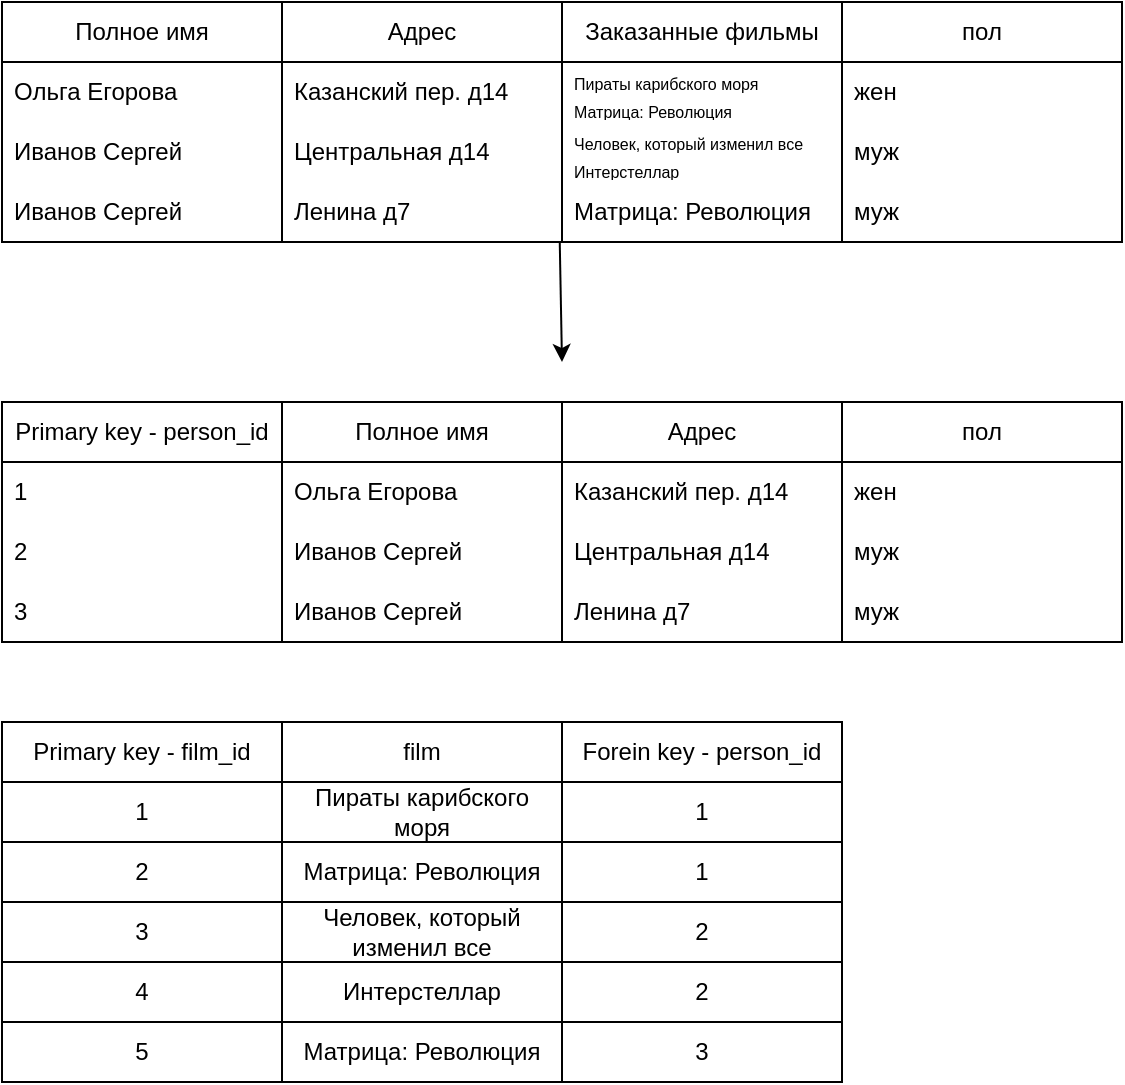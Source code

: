 <mxfile version="20.8.20" type="github">
  <diagram name="Страница 1" id="ECT2bGgJM-Gmpi0JQa7Y">
    <mxGraphModel dx="584" dy="624" grid="1" gridSize="10" guides="1" tooltips="1" connect="1" arrows="1" fold="1" page="1" pageScale="1" pageWidth="827" pageHeight="1169" math="0" shadow="0">
      <root>
        <mxCell id="0" />
        <mxCell id="1" parent="0" />
        <mxCell id="Xwbw-nOQQiD4Eeot0EQb-6" value="Полное имя" style="swimlane;fontStyle=0;childLayout=stackLayout;horizontal=1;startSize=30;horizontalStack=0;resizeParent=1;resizeParentMax=0;resizeLast=0;collapsible=1;marginBottom=0;whiteSpace=wrap;html=1;" vertex="1" parent="1">
          <mxGeometry x="180" y="240" width="140" height="120" as="geometry" />
        </mxCell>
        <mxCell id="Xwbw-nOQQiD4Eeot0EQb-7" value="Ольга Егорова" style="text;strokeColor=none;fillColor=none;align=left;verticalAlign=middle;spacingLeft=4;spacingRight=4;overflow=hidden;points=[[0,0.5],[1,0.5]];portConstraint=eastwest;rotatable=0;whiteSpace=wrap;html=1;" vertex="1" parent="Xwbw-nOQQiD4Eeot0EQb-6">
          <mxGeometry y="30" width="140" height="30" as="geometry" />
        </mxCell>
        <mxCell id="Xwbw-nOQQiD4Eeot0EQb-8" value="Иванов Сергей" style="text;strokeColor=none;fillColor=none;align=left;verticalAlign=middle;spacingLeft=4;spacingRight=4;overflow=hidden;points=[[0,0.5],[1,0.5]];portConstraint=eastwest;rotatable=0;whiteSpace=wrap;html=1;" vertex="1" parent="Xwbw-nOQQiD4Eeot0EQb-6">
          <mxGeometry y="60" width="140" height="30" as="geometry" />
        </mxCell>
        <mxCell id="Xwbw-nOQQiD4Eeot0EQb-9" value="Иванов Сергей" style="text;strokeColor=none;fillColor=none;align=left;verticalAlign=middle;spacingLeft=4;spacingRight=4;overflow=hidden;points=[[0,0.5],[1,0.5]];portConstraint=eastwest;rotatable=0;whiteSpace=wrap;html=1;" vertex="1" parent="Xwbw-nOQQiD4Eeot0EQb-6">
          <mxGeometry y="90" width="140" height="30" as="geometry" />
        </mxCell>
        <mxCell id="Xwbw-nOQQiD4Eeot0EQb-14" value="Адрес" style="swimlane;fontStyle=0;childLayout=stackLayout;horizontal=1;startSize=30;horizontalStack=0;resizeParent=1;resizeParentMax=0;resizeLast=0;collapsible=1;marginBottom=0;whiteSpace=wrap;html=1;" vertex="1" parent="1">
          <mxGeometry x="180" y="40" width="140" height="120" as="geometry" />
        </mxCell>
        <mxCell id="Xwbw-nOQQiD4Eeot0EQb-15" value="Казанский пер. д14" style="text;strokeColor=none;fillColor=none;align=left;verticalAlign=middle;spacingLeft=4;spacingRight=4;overflow=hidden;points=[[0,0.5],[1,0.5]];portConstraint=eastwest;rotatable=0;whiteSpace=wrap;html=1;" vertex="1" parent="Xwbw-nOQQiD4Eeot0EQb-14">
          <mxGeometry y="30" width="140" height="30" as="geometry" />
        </mxCell>
        <mxCell id="Xwbw-nOQQiD4Eeot0EQb-16" value="Центральная д14" style="text;strokeColor=none;fillColor=none;align=left;verticalAlign=middle;spacingLeft=4;spacingRight=4;overflow=hidden;points=[[0,0.5],[1,0.5]];portConstraint=eastwest;rotatable=0;whiteSpace=wrap;html=1;" vertex="1" parent="Xwbw-nOQQiD4Eeot0EQb-14">
          <mxGeometry y="60" width="140" height="30" as="geometry" />
        </mxCell>
        <mxCell id="Xwbw-nOQQiD4Eeot0EQb-17" value="Ленина д7" style="text;strokeColor=none;fillColor=none;align=left;verticalAlign=middle;spacingLeft=4;spacingRight=4;overflow=hidden;points=[[0,0.5],[1,0.5]];portConstraint=eastwest;rotatable=0;whiteSpace=wrap;html=1;" vertex="1" parent="Xwbw-nOQQiD4Eeot0EQb-14">
          <mxGeometry y="90" width="140" height="30" as="geometry" />
        </mxCell>
        <mxCell id="Xwbw-nOQQiD4Eeot0EQb-18" value="пол" style="swimlane;fontStyle=0;childLayout=stackLayout;horizontal=1;startSize=30;horizontalStack=0;resizeParent=1;resizeParentMax=0;resizeLast=0;collapsible=1;marginBottom=0;whiteSpace=wrap;html=1;" vertex="1" parent="1">
          <mxGeometry x="460" y="40" width="140" height="120" as="geometry" />
        </mxCell>
        <mxCell id="Xwbw-nOQQiD4Eeot0EQb-19" value="жен" style="text;strokeColor=none;fillColor=none;align=left;verticalAlign=middle;spacingLeft=4;spacingRight=4;overflow=hidden;points=[[0,0.5],[1,0.5]];portConstraint=eastwest;rotatable=0;whiteSpace=wrap;html=1;" vertex="1" parent="Xwbw-nOQQiD4Eeot0EQb-18">
          <mxGeometry y="30" width="140" height="30" as="geometry" />
        </mxCell>
        <mxCell id="Xwbw-nOQQiD4Eeot0EQb-20" value="муж" style="text;strokeColor=none;fillColor=none;align=left;verticalAlign=middle;spacingLeft=4;spacingRight=4;overflow=hidden;points=[[0,0.5],[1,0.5]];portConstraint=eastwest;rotatable=0;whiteSpace=wrap;html=1;" vertex="1" parent="Xwbw-nOQQiD4Eeot0EQb-18">
          <mxGeometry y="60" width="140" height="30" as="geometry" />
        </mxCell>
        <mxCell id="Xwbw-nOQQiD4Eeot0EQb-21" value="муж" style="text;strokeColor=none;fillColor=none;align=left;verticalAlign=middle;spacingLeft=4;spacingRight=4;overflow=hidden;points=[[0,0.5],[1,0.5]];portConstraint=eastwest;rotatable=0;whiteSpace=wrap;html=1;" vertex="1" parent="Xwbw-nOQQiD4Eeot0EQb-18">
          <mxGeometry y="90" width="140" height="30" as="geometry" />
        </mxCell>
        <mxCell id="Xwbw-nOQQiD4Eeot0EQb-22" value="Полное имя" style="swimlane;fontStyle=0;childLayout=stackLayout;horizontal=1;startSize=30;horizontalStack=0;resizeParent=1;resizeParentMax=0;resizeLast=0;collapsible=1;marginBottom=0;whiteSpace=wrap;html=1;" vertex="1" parent="1">
          <mxGeometry x="40" y="40" width="140" height="120" as="geometry" />
        </mxCell>
        <mxCell id="Xwbw-nOQQiD4Eeot0EQb-23" value="Ольга Егорова" style="text;strokeColor=none;fillColor=none;align=left;verticalAlign=middle;spacingLeft=4;spacingRight=4;overflow=hidden;points=[[0,0.5],[1,0.5]];portConstraint=eastwest;rotatable=0;whiteSpace=wrap;html=1;" vertex="1" parent="Xwbw-nOQQiD4Eeot0EQb-22">
          <mxGeometry y="30" width="140" height="30" as="geometry" />
        </mxCell>
        <mxCell id="Xwbw-nOQQiD4Eeot0EQb-24" value="Иванов Сергей" style="text;strokeColor=none;fillColor=none;align=left;verticalAlign=middle;spacingLeft=4;spacingRight=4;overflow=hidden;points=[[0,0.5],[1,0.5]];portConstraint=eastwest;rotatable=0;whiteSpace=wrap;html=1;" vertex="1" parent="Xwbw-nOQQiD4Eeot0EQb-22">
          <mxGeometry y="60" width="140" height="30" as="geometry" />
        </mxCell>
        <mxCell id="Xwbw-nOQQiD4Eeot0EQb-25" value="Иванов Сергей" style="text;strokeColor=none;fillColor=none;align=left;verticalAlign=middle;spacingLeft=4;spacingRight=4;overflow=hidden;points=[[0,0.5],[1,0.5]];portConstraint=eastwest;rotatable=0;whiteSpace=wrap;html=1;" vertex="1" parent="Xwbw-nOQQiD4Eeot0EQb-22">
          <mxGeometry y="90" width="140" height="30" as="geometry" />
        </mxCell>
        <mxCell id="Xwbw-nOQQiD4Eeot0EQb-26" value="Primary key - person_id" style="swimlane;fontStyle=0;childLayout=stackLayout;horizontal=1;startSize=30;horizontalStack=0;resizeParent=1;resizeParentMax=0;resizeLast=0;collapsible=1;marginBottom=0;whiteSpace=wrap;html=1;" vertex="1" parent="1">
          <mxGeometry x="40" y="240" width="140" height="120" as="geometry" />
        </mxCell>
        <mxCell id="Xwbw-nOQQiD4Eeot0EQb-27" value="1" style="text;strokeColor=none;fillColor=none;align=left;verticalAlign=middle;spacingLeft=4;spacingRight=4;overflow=hidden;points=[[0,0.5],[1,0.5]];portConstraint=eastwest;rotatable=0;whiteSpace=wrap;html=1;" vertex="1" parent="Xwbw-nOQQiD4Eeot0EQb-26">
          <mxGeometry y="30" width="140" height="30" as="geometry" />
        </mxCell>
        <mxCell id="Xwbw-nOQQiD4Eeot0EQb-28" value="2" style="text;strokeColor=none;fillColor=none;align=left;verticalAlign=middle;spacingLeft=4;spacingRight=4;overflow=hidden;points=[[0,0.5],[1,0.5]];portConstraint=eastwest;rotatable=0;whiteSpace=wrap;html=1;" vertex="1" parent="Xwbw-nOQQiD4Eeot0EQb-26">
          <mxGeometry y="60" width="140" height="30" as="geometry" />
        </mxCell>
        <mxCell id="Xwbw-nOQQiD4Eeot0EQb-29" value="3" style="text;strokeColor=none;fillColor=none;align=left;verticalAlign=middle;spacingLeft=4;spacingRight=4;overflow=hidden;points=[[0,0.5],[1,0.5]];portConstraint=eastwest;rotatable=0;whiteSpace=wrap;html=1;" vertex="1" parent="Xwbw-nOQQiD4Eeot0EQb-26">
          <mxGeometry y="90" width="140" height="30" as="geometry" />
        </mxCell>
        <mxCell id="Xwbw-nOQQiD4Eeot0EQb-30" value="Заказанные фильмы" style="swimlane;fontStyle=0;childLayout=stackLayout;horizontal=1;startSize=30;horizontalStack=0;resizeParent=1;resizeParentMax=0;resizeLast=0;collapsible=1;marginBottom=0;whiteSpace=wrap;html=1;" vertex="1" parent="1">
          <mxGeometry x="320" y="40" width="140" height="120" as="geometry" />
        </mxCell>
        <mxCell id="Xwbw-nOQQiD4Eeot0EQb-31" value="&lt;font style=&quot;font-size: 8px;&quot;&gt;Пираты карибского моря&lt;br&gt;Матрица: Революция&lt;/font&gt;" style="text;strokeColor=none;fillColor=none;align=left;verticalAlign=middle;spacingLeft=4;spacingRight=4;overflow=hidden;points=[[0,0.5],[1,0.5]];portConstraint=eastwest;rotatable=0;whiteSpace=wrap;html=1;" vertex="1" parent="Xwbw-nOQQiD4Eeot0EQb-30">
          <mxGeometry y="30" width="140" height="30" as="geometry" />
        </mxCell>
        <mxCell id="Xwbw-nOQQiD4Eeot0EQb-32" value="&lt;font style=&quot;font-size: 8px;&quot;&gt;Человек, который изменил все&lt;br&gt;Интерстеллар&lt;/font&gt;" style="text;strokeColor=none;fillColor=none;align=left;verticalAlign=middle;spacingLeft=4;spacingRight=4;overflow=hidden;points=[[0,0.5],[1,0.5]];portConstraint=eastwest;rotatable=0;whiteSpace=wrap;html=1;" vertex="1" parent="Xwbw-nOQQiD4Eeot0EQb-30">
          <mxGeometry y="60" width="140" height="30" as="geometry" />
        </mxCell>
        <mxCell id="Xwbw-nOQQiD4Eeot0EQb-33" value="Матрица: Революция" style="text;strokeColor=none;fillColor=none;align=left;verticalAlign=middle;spacingLeft=4;spacingRight=4;overflow=hidden;points=[[0,0.5],[1,0.5]];portConstraint=eastwest;rotatable=0;whiteSpace=wrap;html=1;" vertex="1" parent="Xwbw-nOQQiD4Eeot0EQb-30">
          <mxGeometry y="90" width="140" height="30" as="geometry" />
        </mxCell>
        <mxCell id="Xwbw-nOQQiD4Eeot0EQb-64" value="film" style="rounded=0;whiteSpace=wrap;html=1;shadow=0;comic=0;sketch=0;fontSize=12;fillColor=none;" vertex="1" parent="1">
          <mxGeometry x="180" y="400" width="140" height="30" as="geometry" />
        </mxCell>
        <mxCell id="Xwbw-nOQQiD4Eeot0EQb-65" value="Пираты карибского моря" style="rounded=0;whiteSpace=wrap;html=1;shadow=0;comic=0;sketch=0;fontSize=12;fillColor=none;" vertex="1" parent="1">
          <mxGeometry x="180" y="430" width="140" height="30" as="geometry" />
        </mxCell>
        <mxCell id="Xwbw-nOQQiD4Eeot0EQb-66" value="Матрица: Революция" style="rounded=0;whiteSpace=wrap;html=1;shadow=0;comic=0;sketch=0;fontSize=12;fillColor=none;" vertex="1" parent="1">
          <mxGeometry x="180" y="460" width="140" height="30" as="geometry" />
        </mxCell>
        <mxCell id="Xwbw-nOQQiD4Eeot0EQb-67" value="Человек, который изменил все" style="rounded=0;whiteSpace=wrap;html=1;shadow=0;comic=0;sketch=0;fontSize=12;fillColor=none;" vertex="1" parent="1">
          <mxGeometry x="180" y="490" width="140" height="30" as="geometry" />
        </mxCell>
        <mxCell id="Xwbw-nOQQiD4Eeot0EQb-68" value="Интерстеллар" style="rounded=0;whiteSpace=wrap;html=1;shadow=0;comic=0;sketch=0;fontSize=12;fillColor=none;" vertex="1" parent="1">
          <mxGeometry x="180" y="520" width="140" height="30" as="geometry" />
        </mxCell>
        <mxCell id="Xwbw-nOQQiD4Eeot0EQb-69" value="Forein key - person_id" style="rounded=0;whiteSpace=wrap;html=1;shadow=0;comic=0;sketch=0;fontSize=12;fillColor=none;" vertex="1" parent="1">
          <mxGeometry x="320" y="400" width="140" height="30" as="geometry" />
        </mxCell>
        <mxCell id="Xwbw-nOQQiD4Eeot0EQb-70" value="1" style="rounded=0;whiteSpace=wrap;html=1;shadow=0;comic=0;sketch=0;fontSize=12;fillColor=none;" vertex="1" parent="1">
          <mxGeometry x="320" y="430" width="140" height="30" as="geometry" />
        </mxCell>
        <mxCell id="Xwbw-nOQQiD4Eeot0EQb-71" value="1" style="rounded=0;whiteSpace=wrap;html=1;shadow=0;comic=0;sketch=0;fontSize=12;fillColor=none;" vertex="1" parent="1">
          <mxGeometry x="320" y="460" width="140" height="30" as="geometry" />
        </mxCell>
        <mxCell id="Xwbw-nOQQiD4Eeot0EQb-72" value="2" style="rounded=0;whiteSpace=wrap;html=1;shadow=0;comic=0;sketch=0;fontSize=12;fillColor=none;" vertex="1" parent="1">
          <mxGeometry x="320" y="490" width="140" height="30" as="geometry" />
        </mxCell>
        <mxCell id="Xwbw-nOQQiD4Eeot0EQb-73" value="2" style="rounded=0;whiteSpace=wrap;html=1;shadow=0;comic=0;sketch=0;fontSize=12;fillColor=none;" vertex="1" parent="1">
          <mxGeometry x="320" y="520" width="140" height="30" as="geometry" />
        </mxCell>
        <mxCell id="Xwbw-nOQQiD4Eeot0EQb-74" value="Адрес" style="swimlane;fontStyle=0;childLayout=stackLayout;horizontal=1;startSize=30;horizontalStack=0;resizeParent=1;resizeParentMax=0;resizeLast=0;collapsible=1;marginBottom=0;whiteSpace=wrap;html=1;" vertex="1" parent="1">
          <mxGeometry x="320" y="240" width="140" height="120" as="geometry" />
        </mxCell>
        <mxCell id="Xwbw-nOQQiD4Eeot0EQb-75" value="Казанский пер. д14" style="text;strokeColor=none;fillColor=none;align=left;verticalAlign=middle;spacingLeft=4;spacingRight=4;overflow=hidden;points=[[0,0.5],[1,0.5]];portConstraint=eastwest;rotatable=0;whiteSpace=wrap;html=1;" vertex="1" parent="Xwbw-nOQQiD4Eeot0EQb-74">
          <mxGeometry y="30" width="140" height="30" as="geometry" />
        </mxCell>
        <mxCell id="Xwbw-nOQQiD4Eeot0EQb-76" value="Центральная д14" style="text;strokeColor=none;fillColor=none;align=left;verticalAlign=middle;spacingLeft=4;spacingRight=4;overflow=hidden;points=[[0,0.5],[1,0.5]];portConstraint=eastwest;rotatable=0;whiteSpace=wrap;html=1;" vertex="1" parent="Xwbw-nOQQiD4Eeot0EQb-74">
          <mxGeometry y="60" width="140" height="30" as="geometry" />
        </mxCell>
        <mxCell id="Xwbw-nOQQiD4Eeot0EQb-77" value="Ленина д7" style="text;strokeColor=none;fillColor=none;align=left;verticalAlign=middle;spacingLeft=4;spacingRight=4;overflow=hidden;points=[[0,0.5],[1,0.5]];portConstraint=eastwest;rotatable=0;whiteSpace=wrap;html=1;" vertex="1" parent="Xwbw-nOQQiD4Eeot0EQb-74">
          <mxGeometry y="90" width="140" height="30" as="geometry" />
        </mxCell>
        <mxCell id="Xwbw-nOQQiD4Eeot0EQb-78" value="пол" style="swimlane;fontStyle=0;childLayout=stackLayout;horizontal=1;startSize=30;horizontalStack=0;resizeParent=1;resizeParentMax=0;resizeLast=0;collapsible=1;marginBottom=0;whiteSpace=wrap;html=1;" vertex="1" parent="1">
          <mxGeometry x="460" y="240" width="140" height="120" as="geometry" />
        </mxCell>
        <mxCell id="Xwbw-nOQQiD4Eeot0EQb-79" value="жен" style="text;strokeColor=none;fillColor=none;align=left;verticalAlign=middle;spacingLeft=4;spacingRight=4;overflow=hidden;points=[[0,0.5],[1,0.5]];portConstraint=eastwest;rotatable=0;whiteSpace=wrap;html=1;" vertex="1" parent="Xwbw-nOQQiD4Eeot0EQb-78">
          <mxGeometry y="30" width="140" height="30" as="geometry" />
        </mxCell>
        <mxCell id="Xwbw-nOQQiD4Eeot0EQb-80" value="муж" style="text;strokeColor=none;fillColor=none;align=left;verticalAlign=middle;spacingLeft=4;spacingRight=4;overflow=hidden;points=[[0,0.5],[1,0.5]];portConstraint=eastwest;rotatable=0;whiteSpace=wrap;html=1;" vertex="1" parent="Xwbw-nOQQiD4Eeot0EQb-78">
          <mxGeometry y="60" width="140" height="30" as="geometry" />
        </mxCell>
        <mxCell id="Xwbw-nOQQiD4Eeot0EQb-81" value="муж" style="text;strokeColor=none;fillColor=none;align=left;verticalAlign=middle;spacingLeft=4;spacingRight=4;overflow=hidden;points=[[0,0.5],[1,0.5]];portConstraint=eastwest;rotatable=0;whiteSpace=wrap;html=1;" vertex="1" parent="Xwbw-nOQQiD4Eeot0EQb-78">
          <mxGeometry y="90" width="140" height="30" as="geometry" />
        </mxCell>
        <mxCell id="Xwbw-nOQQiD4Eeot0EQb-82" value="Матрица: Революция" style="rounded=0;whiteSpace=wrap;html=1;shadow=0;comic=0;sketch=0;fontSize=12;fillColor=none;" vertex="1" parent="1">
          <mxGeometry x="180" y="550" width="140" height="30" as="geometry" />
        </mxCell>
        <mxCell id="Xwbw-nOQQiD4Eeot0EQb-83" value="3" style="rounded=0;whiteSpace=wrap;html=1;shadow=0;comic=0;sketch=0;fontSize=12;fillColor=none;" vertex="1" parent="1">
          <mxGeometry x="320" y="550" width="140" height="30" as="geometry" />
        </mxCell>
        <mxCell id="Xwbw-nOQQiD4Eeot0EQb-84" value="Primary key - film_id" style="rounded=0;whiteSpace=wrap;html=1;shadow=0;comic=0;sketch=0;fontSize=12;fillColor=none;" vertex="1" parent="1">
          <mxGeometry x="40" y="400" width="140" height="30" as="geometry" />
        </mxCell>
        <mxCell id="Xwbw-nOQQiD4Eeot0EQb-85" value="1" style="rounded=0;whiteSpace=wrap;html=1;shadow=0;comic=0;sketch=0;fontSize=12;fillColor=none;" vertex="1" parent="1">
          <mxGeometry x="40" y="430" width="140" height="30" as="geometry" />
        </mxCell>
        <mxCell id="Xwbw-nOQQiD4Eeot0EQb-86" value="2" style="rounded=0;whiteSpace=wrap;html=1;shadow=0;comic=0;sketch=0;fontSize=12;fillColor=none;" vertex="1" parent="1">
          <mxGeometry x="40" y="460" width="140" height="30" as="geometry" />
        </mxCell>
        <mxCell id="Xwbw-nOQQiD4Eeot0EQb-87" value="3" style="rounded=0;whiteSpace=wrap;html=1;shadow=0;comic=0;sketch=0;fontSize=12;fillColor=none;" vertex="1" parent="1">
          <mxGeometry x="40" y="490" width="140" height="30" as="geometry" />
        </mxCell>
        <mxCell id="Xwbw-nOQQiD4Eeot0EQb-88" value="4" style="rounded=0;whiteSpace=wrap;html=1;shadow=0;comic=0;sketch=0;fontSize=12;fillColor=none;" vertex="1" parent="1">
          <mxGeometry x="40" y="520" width="140" height="30" as="geometry" />
        </mxCell>
        <mxCell id="Xwbw-nOQQiD4Eeot0EQb-89" value="5" style="rounded=0;whiteSpace=wrap;html=1;shadow=0;comic=0;sketch=0;fontSize=12;fillColor=none;" vertex="1" parent="1">
          <mxGeometry x="40" y="550" width="140" height="30" as="geometry" />
        </mxCell>
        <mxCell id="Xwbw-nOQQiD4Eeot0EQb-90" value="" style="endArrow=classic;html=1;rounded=0;fontSize=12;exitX=-0.008;exitY=1.012;exitDx=0;exitDy=0;exitPerimeter=0;" edge="1" parent="1" source="Xwbw-nOQQiD4Eeot0EQb-33">
          <mxGeometry width="50" height="50" relative="1" as="geometry">
            <mxPoint x="280" y="380" as="sourcePoint" />
            <mxPoint x="320" y="220" as="targetPoint" />
          </mxGeometry>
        </mxCell>
      </root>
    </mxGraphModel>
  </diagram>
</mxfile>
